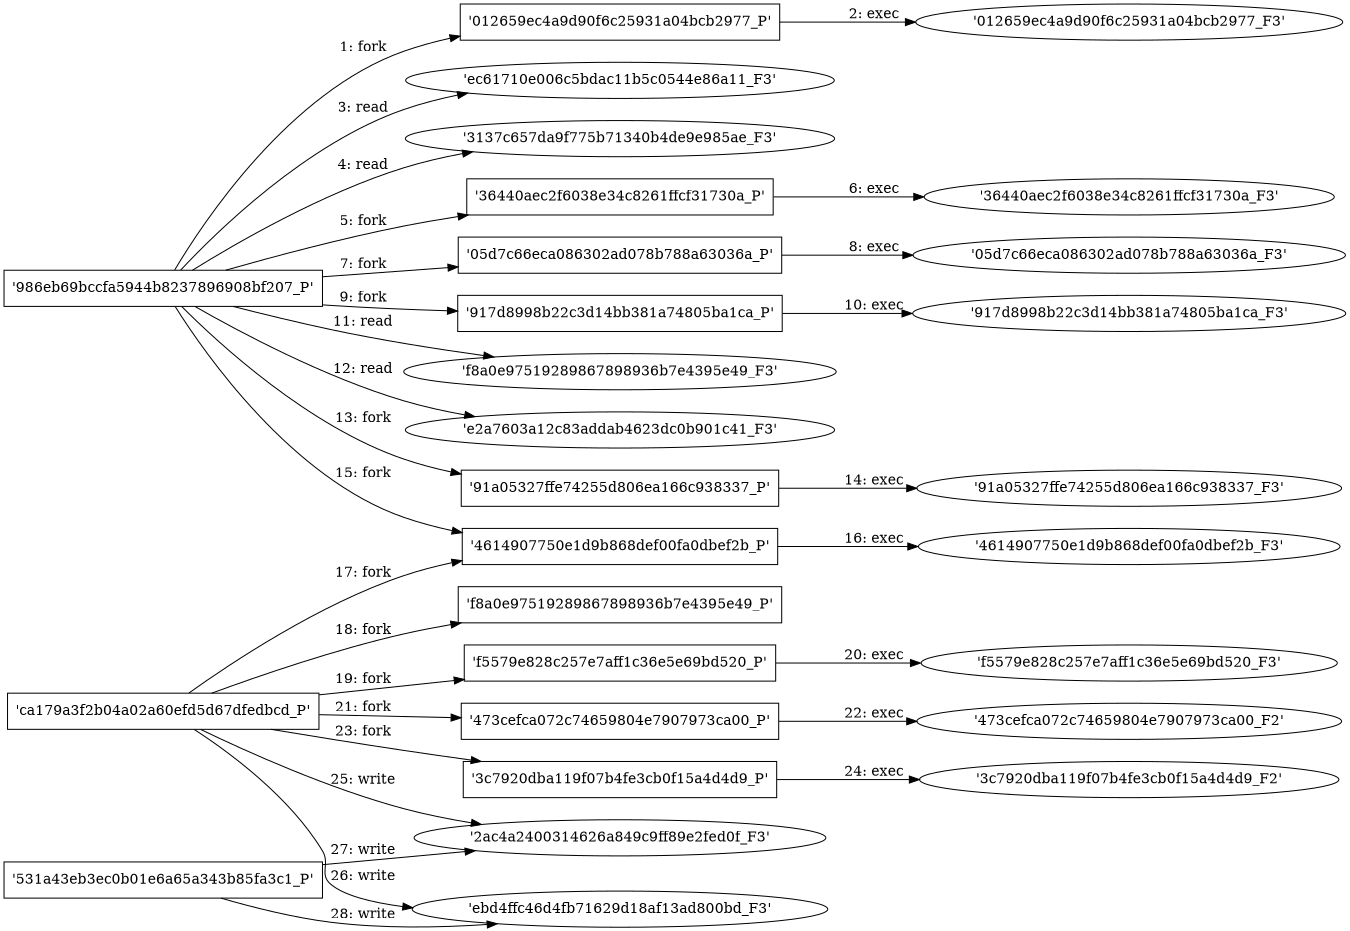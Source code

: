 digraph "D:\Learning\Paper\apt\基于CTI的攻击预警\Dataset\攻击图\ASGfromALLCTI\Threat Spotlight A String of Paerls, Part 2, Deep Dive.dot" {
rankdir="LR"
size="9"
fixedsize="false"
splines="true"
nodesep=0.3
ranksep=0
fontsize=10
overlap="scalexy"
engine= "neato"
	"'986eb69bccfa5944b8237896908bf207_P'" [node_type=Process shape=box]
	"'012659ec4a9d90f6c25931a04bcb2977_P'" [node_type=Process shape=box]
	"'986eb69bccfa5944b8237896908bf207_P'" -> "'012659ec4a9d90f6c25931a04bcb2977_P'" [label="1: fork"]
	"'012659ec4a9d90f6c25931a04bcb2977_P'" [node_type=Process shape=box]
	"'012659ec4a9d90f6c25931a04bcb2977_F3'" [node_type=File shape=ellipse]
	"'012659ec4a9d90f6c25931a04bcb2977_P'" -> "'012659ec4a9d90f6c25931a04bcb2977_F3'" [label="2: exec"]
	"'ec61710e006c5bdac11b5c0544e86a11_F3'" [node_type=file shape=ellipse]
	"'986eb69bccfa5944b8237896908bf207_P'" [node_type=Process shape=box]
	"'986eb69bccfa5944b8237896908bf207_P'" -> "'ec61710e006c5bdac11b5c0544e86a11_F3'" [label="3: read"]
	"'3137c657da9f775b71340b4de9e985ae_F3'" [node_type=file shape=ellipse]
	"'986eb69bccfa5944b8237896908bf207_P'" [node_type=Process shape=box]
	"'986eb69bccfa5944b8237896908bf207_P'" -> "'3137c657da9f775b71340b4de9e985ae_F3'" [label="4: read"]
	"'986eb69bccfa5944b8237896908bf207_P'" [node_type=Process shape=box]
	"'36440aec2f6038e34c8261ffcf31730a_P'" [node_type=Process shape=box]
	"'986eb69bccfa5944b8237896908bf207_P'" -> "'36440aec2f6038e34c8261ffcf31730a_P'" [label="5: fork"]
	"'36440aec2f6038e34c8261ffcf31730a_P'" [node_type=Process shape=box]
	"'36440aec2f6038e34c8261ffcf31730a_F3'" [node_type=File shape=ellipse]
	"'36440aec2f6038e34c8261ffcf31730a_P'" -> "'36440aec2f6038e34c8261ffcf31730a_F3'" [label="6: exec"]
	"'986eb69bccfa5944b8237896908bf207_P'" [node_type=Process shape=box]
	"'05d7c66eca086302ad078b788a63036a_P'" [node_type=Process shape=box]
	"'986eb69bccfa5944b8237896908bf207_P'" -> "'05d7c66eca086302ad078b788a63036a_P'" [label="7: fork"]
	"'05d7c66eca086302ad078b788a63036a_P'" [node_type=Process shape=box]
	"'05d7c66eca086302ad078b788a63036a_F3'" [node_type=File shape=ellipse]
	"'05d7c66eca086302ad078b788a63036a_P'" -> "'05d7c66eca086302ad078b788a63036a_F3'" [label="8: exec"]
	"'986eb69bccfa5944b8237896908bf207_P'" [node_type=Process shape=box]
	"'917d8998b22c3d14bb381a74805ba1ca_P'" [node_type=Process shape=box]
	"'986eb69bccfa5944b8237896908bf207_P'" -> "'917d8998b22c3d14bb381a74805ba1ca_P'" [label="9: fork"]
	"'917d8998b22c3d14bb381a74805ba1ca_P'" [node_type=Process shape=box]
	"'917d8998b22c3d14bb381a74805ba1ca_F3'" [node_type=File shape=ellipse]
	"'917d8998b22c3d14bb381a74805ba1ca_P'" -> "'917d8998b22c3d14bb381a74805ba1ca_F3'" [label="10: exec"]
	"'f8a0e97519289867898936b7e4395e49_F3'" [node_type=file shape=ellipse]
	"'986eb69bccfa5944b8237896908bf207_P'" [node_type=Process shape=box]
	"'986eb69bccfa5944b8237896908bf207_P'" -> "'f8a0e97519289867898936b7e4395e49_F3'" [label="11: read"]
	"'e2a7603a12c83addab4623dc0b901c41_F3'" [node_type=file shape=ellipse]
	"'986eb69bccfa5944b8237896908bf207_P'" [node_type=Process shape=box]
	"'986eb69bccfa5944b8237896908bf207_P'" -> "'e2a7603a12c83addab4623dc0b901c41_F3'" [label="12: read"]
	"'986eb69bccfa5944b8237896908bf207_P'" [node_type=Process shape=box]
	"'91a05327ffe74255d806ea166c938337_P'" [node_type=Process shape=box]
	"'986eb69bccfa5944b8237896908bf207_P'" -> "'91a05327ffe74255d806ea166c938337_P'" [label="13: fork"]
	"'91a05327ffe74255d806ea166c938337_P'" [node_type=Process shape=box]
	"'91a05327ffe74255d806ea166c938337_F3'" [node_type=File shape=ellipse]
	"'91a05327ffe74255d806ea166c938337_P'" -> "'91a05327ffe74255d806ea166c938337_F3'" [label="14: exec"]
	"'986eb69bccfa5944b8237896908bf207_P'" [node_type=Process shape=box]
	"'4614907750e1d9b868def00fa0dbef2b_P'" [node_type=Process shape=box]
	"'986eb69bccfa5944b8237896908bf207_P'" -> "'4614907750e1d9b868def00fa0dbef2b_P'" [label="15: fork"]
	"'4614907750e1d9b868def00fa0dbef2b_P'" [node_type=Process shape=box]
	"'4614907750e1d9b868def00fa0dbef2b_F3'" [node_type=File shape=ellipse]
	"'4614907750e1d9b868def00fa0dbef2b_P'" -> "'4614907750e1d9b868def00fa0dbef2b_F3'" [label="16: exec"]
	"'ca179a3f2b04a02a60efd5d67dfedbcd_P'" [node_type=Process shape=box]
	"'4614907750e1d9b868def00fa0dbef2b_P'" [node_type=Process shape=box]
	"'ca179a3f2b04a02a60efd5d67dfedbcd_P'" -> "'4614907750e1d9b868def00fa0dbef2b_P'" [label="17: fork"]
	"'ca179a3f2b04a02a60efd5d67dfedbcd_P'" [node_type=Process shape=box]
	"'f8a0e97519289867898936b7e4395e49_P'" [node_type=Process shape=box]
	"'ca179a3f2b04a02a60efd5d67dfedbcd_P'" -> "'f8a0e97519289867898936b7e4395e49_P'" [label="18: fork"]
	"'ca179a3f2b04a02a60efd5d67dfedbcd_P'" [node_type=Process shape=box]
	"'f5579e828c257e7aff1c36e5e69bd520_P'" [node_type=Process shape=box]
	"'ca179a3f2b04a02a60efd5d67dfedbcd_P'" -> "'f5579e828c257e7aff1c36e5e69bd520_P'" [label="19: fork"]
	"'f5579e828c257e7aff1c36e5e69bd520_P'" [node_type=Process shape=box]
	"'f5579e828c257e7aff1c36e5e69bd520_F3'" [node_type=File shape=ellipse]
	"'f5579e828c257e7aff1c36e5e69bd520_P'" -> "'f5579e828c257e7aff1c36e5e69bd520_F3'" [label="20: exec"]
	"'ca179a3f2b04a02a60efd5d67dfedbcd_P'" [node_type=Process shape=box]
	"'473cefca072c74659804e7907973ca00_P'" [node_type=Process shape=box]
	"'ca179a3f2b04a02a60efd5d67dfedbcd_P'" -> "'473cefca072c74659804e7907973ca00_P'" [label="21: fork"]
	"'473cefca072c74659804e7907973ca00_P'" [node_type=Process shape=box]
	"'473cefca072c74659804e7907973ca00_F2'" [node_type=File shape=ellipse]
	"'473cefca072c74659804e7907973ca00_P'" -> "'473cefca072c74659804e7907973ca00_F2'" [label="22: exec"]
	"'ca179a3f2b04a02a60efd5d67dfedbcd_P'" [node_type=Process shape=box]
	"'3c7920dba119f07b4fe3cb0f15a4d4d9_P'" [node_type=Process shape=box]
	"'ca179a3f2b04a02a60efd5d67dfedbcd_P'" -> "'3c7920dba119f07b4fe3cb0f15a4d4d9_P'" [label="23: fork"]
	"'3c7920dba119f07b4fe3cb0f15a4d4d9_P'" [node_type=Process shape=box]
	"'3c7920dba119f07b4fe3cb0f15a4d4d9_F2'" [node_type=File shape=ellipse]
	"'3c7920dba119f07b4fe3cb0f15a4d4d9_P'" -> "'3c7920dba119f07b4fe3cb0f15a4d4d9_F2'" [label="24: exec"]
	"'2ac4a2400314626a849c9ff89e2fed0f_F3'" [node_type=file shape=ellipse]
	"'ca179a3f2b04a02a60efd5d67dfedbcd_P'" [node_type=Process shape=box]
	"'ca179a3f2b04a02a60efd5d67dfedbcd_P'" -> "'2ac4a2400314626a849c9ff89e2fed0f_F3'" [label="25: write"]
	"'ebd4ffc46d4fb71629d18af13ad800bd_F3'" [node_type=file shape=ellipse]
	"'ca179a3f2b04a02a60efd5d67dfedbcd_P'" [node_type=Process shape=box]
	"'ca179a3f2b04a02a60efd5d67dfedbcd_P'" -> "'ebd4ffc46d4fb71629d18af13ad800bd_F3'" [label="26: write"]
	"'2ac4a2400314626a849c9ff89e2fed0f_F3'" [node_type=file shape=ellipse]
	"'531a43eb3ec0b01e6a65a343b85fa3c1_P'" [node_type=Process shape=box]
	"'531a43eb3ec0b01e6a65a343b85fa3c1_P'" -> "'2ac4a2400314626a849c9ff89e2fed0f_F3'" [label="27: write"]
	"'ebd4ffc46d4fb71629d18af13ad800bd_F3'" [node_type=file shape=ellipse]
	"'531a43eb3ec0b01e6a65a343b85fa3c1_P'" [node_type=Process shape=box]
	"'531a43eb3ec0b01e6a65a343b85fa3c1_P'" -> "'ebd4ffc46d4fb71629d18af13ad800bd_F3'" [label="28: write"]
}
